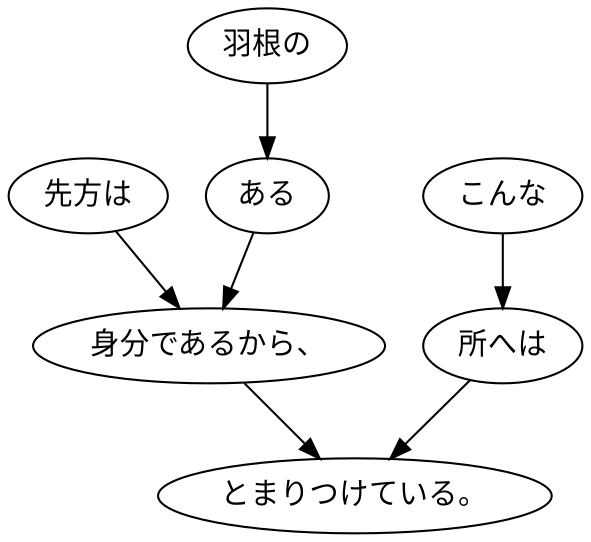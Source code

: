 digraph graph4140 {
	node0 [label="先方は"];
	node1 [label="羽根の"];
	node2 [label="ある"];
	node3 [label="身分であるから、"];
	node4 [label="こんな"];
	node5 [label="所へは"];
	node6 [label="とまりつけている。"];
	node0 -> node3;
	node1 -> node2;
	node2 -> node3;
	node3 -> node6;
	node4 -> node5;
	node5 -> node6;
}
